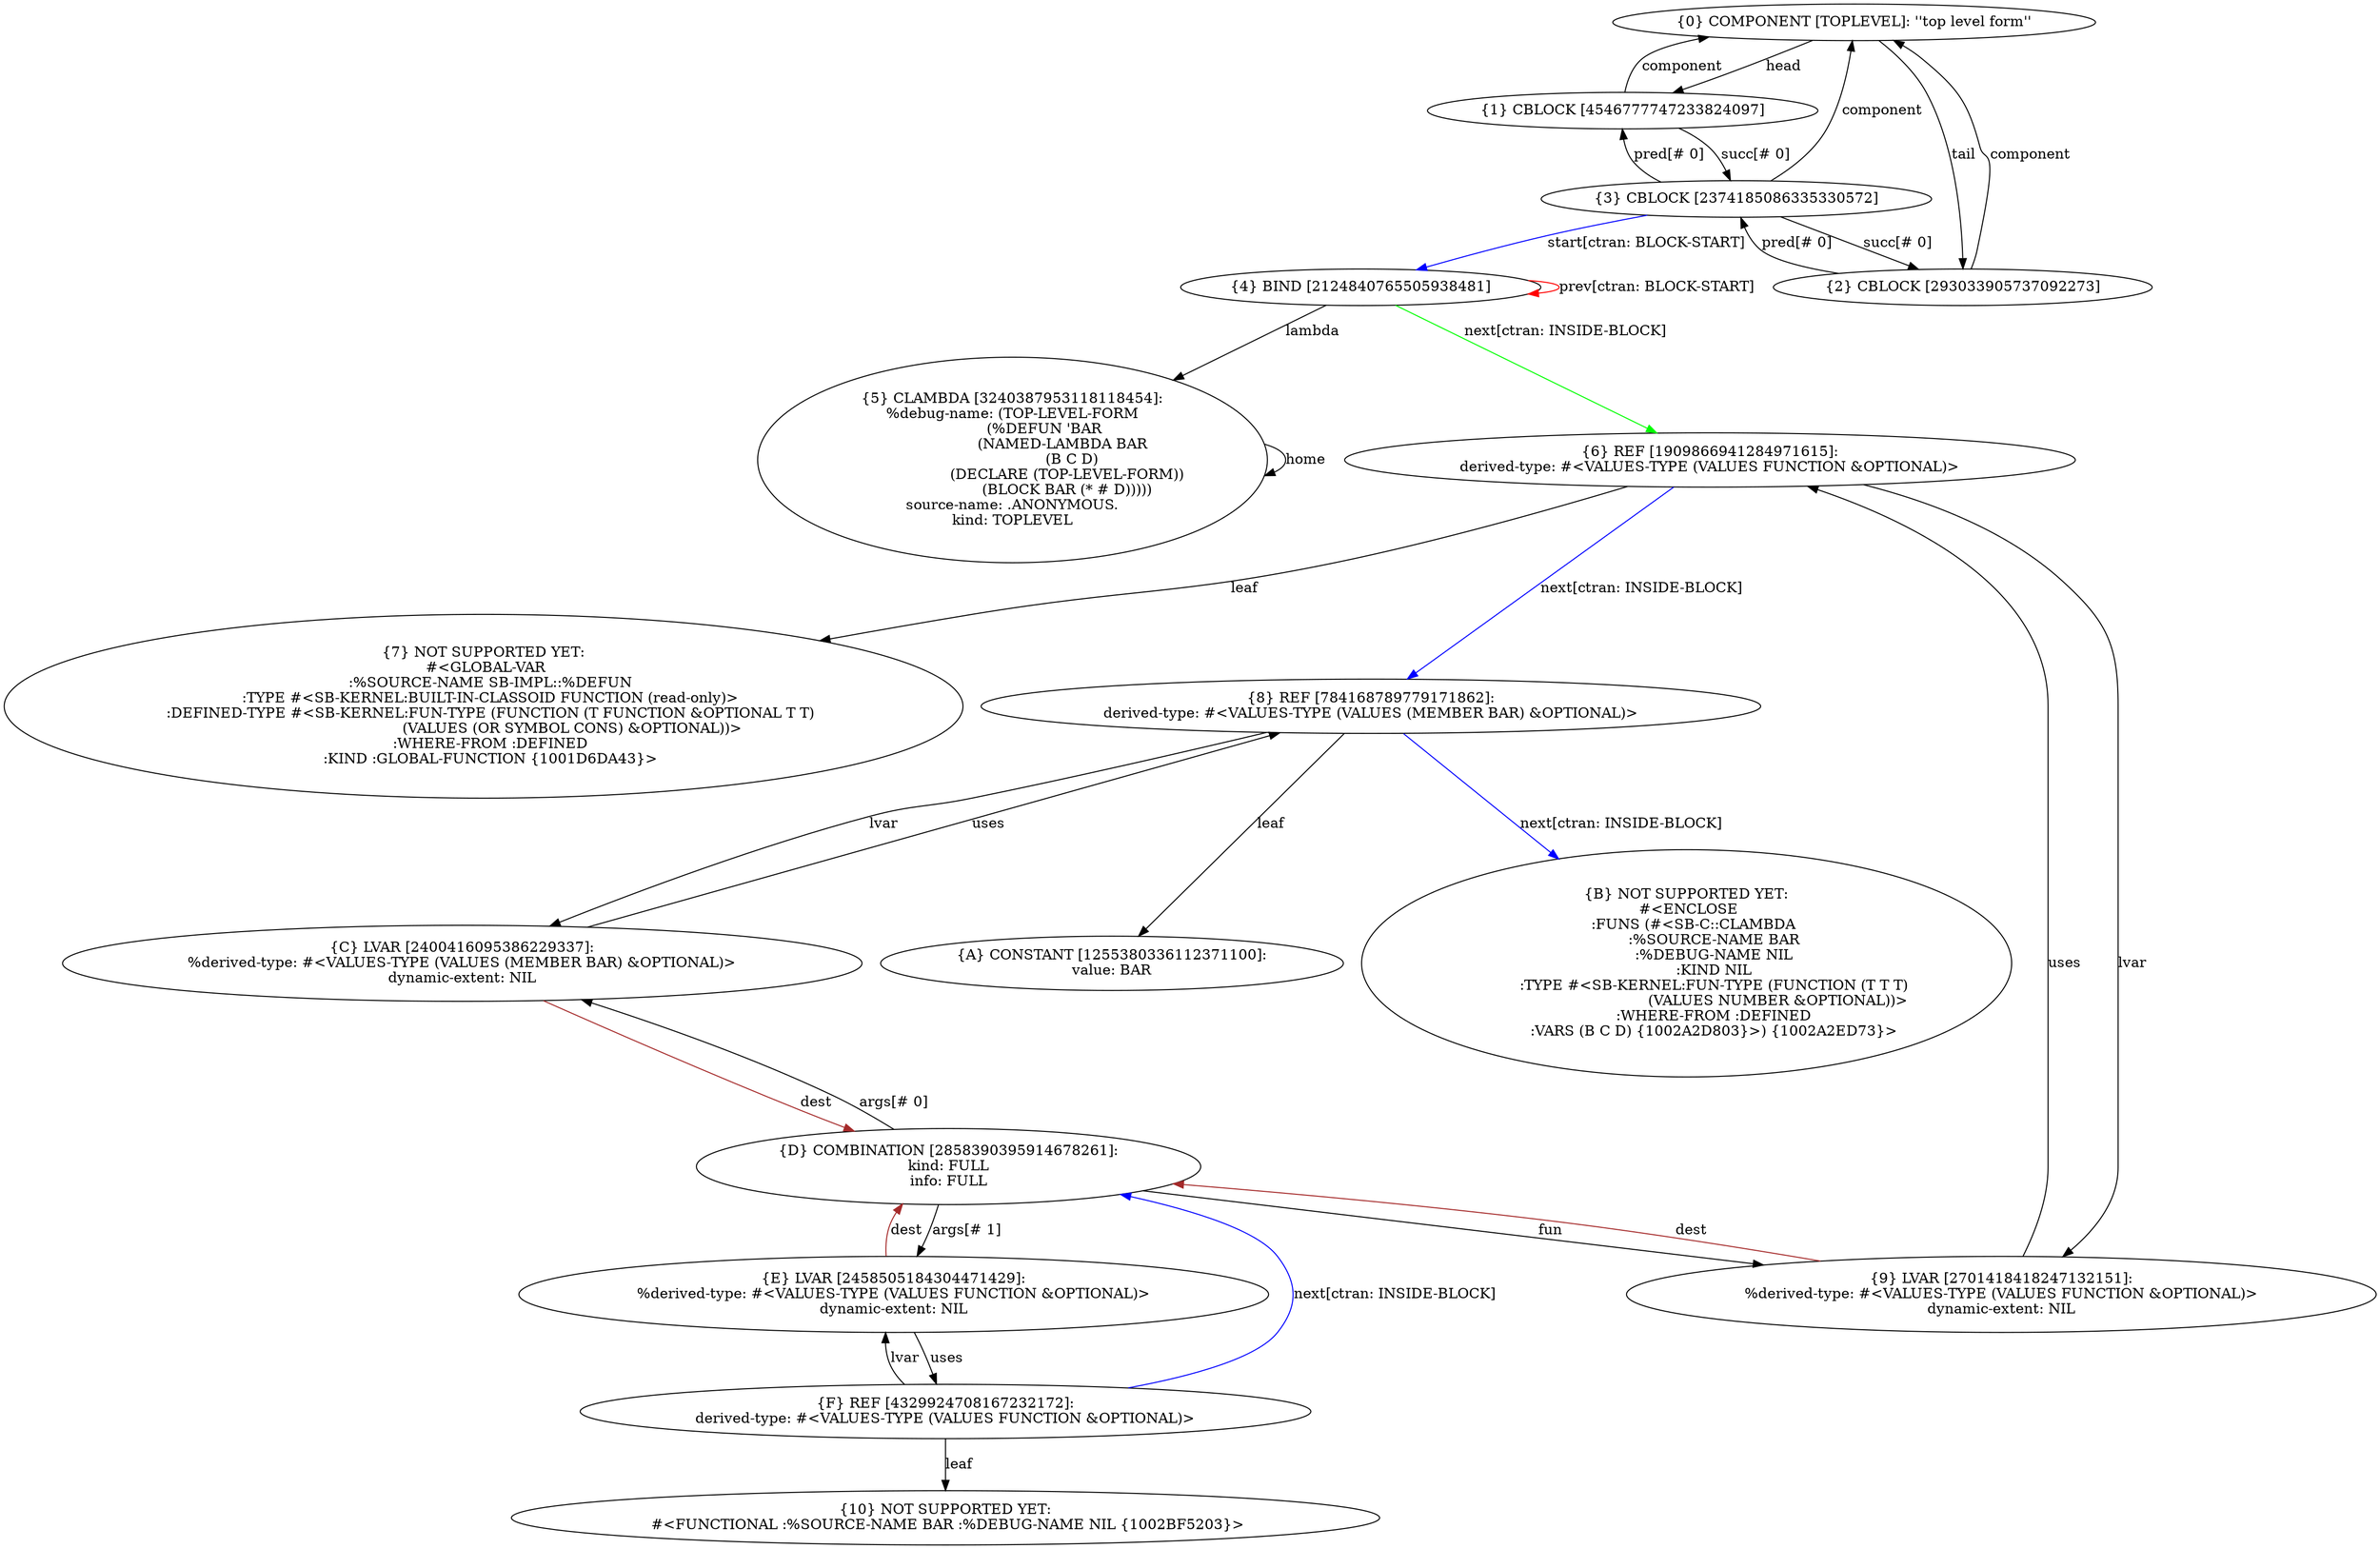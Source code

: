 digraph {
"{0} COMPONENT [TOPLEVEL]: ''top level form''" -> "{1} CBLOCK [4546777747233824097]"[label="head"];
"{0} COMPONENT [TOPLEVEL]: ''top level form''" -> "{2} CBLOCK [293033905737092273]"[label="tail"];
"{1} CBLOCK [4546777747233824097]" -> "{0} COMPONENT [TOPLEVEL]: ''top level form''"[label="component"];
"{1} CBLOCK [4546777747233824097]" -> "{3} CBLOCK [2374185086335330572]"[label="succ[# 0]"];
"{3} CBLOCK [2374185086335330572]" -> "{0} COMPONENT [TOPLEVEL]: ''top level form''"[label="component"];
"{3} CBLOCK [2374185086335330572]" -> "{2} CBLOCK [293033905737092273]"[label="succ[# 0]"];
"{3} CBLOCK [2374185086335330572]" -> "{1} CBLOCK [4546777747233824097]"[label="pred[# 0]"];
"{3} CBLOCK [2374185086335330572]" -> "{4} BIND [2124840765505938481]"[label="start[ctran: BLOCK-START]"color="blue"];
"{2} CBLOCK [293033905737092273]" -> "{0} COMPONENT [TOPLEVEL]: ''top level form''"[label="component"];
"{2} CBLOCK [293033905737092273]" -> "{3} CBLOCK [2374185086335330572]"[label="pred[# 0]"];
"{4} BIND [2124840765505938481]" -> "{5} CLAMBDA [3240387953118118454]:
%debug-name: (TOP-LEVEL-FORM
              (%DEFUN 'BAR
                      (NAMED-LAMBDA BAR
                          (B C D)
                        (DECLARE (TOP-LEVEL-FORM))
                        (BLOCK BAR (* # D)))))
source-name: .ANONYMOUS.
kind: TOPLEVEL"[label="lambda"];
"{4} BIND [2124840765505938481]" -> "{6} REF [1909866941284971615]:
derived-type: #<VALUES-TYPE (VALUES FUNCTION &OPTIONAL)>"[label="next[ctran: INSIDE-BLOCK]"color="green"];
"{4} BIND [2124840765505938481]" -> "{4} BIND [2124840765505938481]"[label="prev[ctran: BLOCK-START]"color="red"];
"{5} CLAMBDA [3240387953118118454]:
%debug-name: (TOP-LEVEL-FORM
              (%DEFUN 'BAR
                      (NAMED-LAMBDA BAR
                          (B C D)
                        (DECLARE (TOP-LEVEL-FORM))
                        (BLOCK BAR (* # D)))))
source-name: .ANONYMOUS.
kind: TOPLEVEL" -> "{5} CLAMBDA [3240387953118118454]:
%debug-name: (TOP-LEVEL-FORM
              (%DEFUN 'BAR
                      (NAMED-LAMBDA BAR
                          (B C D)
                        (DECLARE (TOP-LEVEL-FORM))
                        (BLOCK BAR (* # D)))))
source-name: .ANONYMOUS.
kind: TOPLEVEL"[label="home"];
"{6} REF [1909866941284971615]:
derived-type: #<VALUES-TYPE (VALUES FUNCTION &OPTIONAL)>" -> "{7} NOT SUPPORTED YET:
 #<GLOBAL-VAR
   :%SOURCE-NAME SB-IMPL::%DEFUN
   :TYPE #<SB-KERNEL:BUILT-IN-CLASSOID FUNCTION (read-only)>
   :DEFINED-TYPE #<SB-KERNEL:FUN-TYPE (FUNCTION (T FUNCTION &OPTIONAL T T)
                                       (VALUES (OR SYMBOL CONS) &OPTIONAL))>
   :WHERE-FROM :DEFINED
   :KIND :GLOBAL-FUNCTION {1001D6DA43}>"[label="leaf"];
"{6} REF [1909866941284971615]:
derived-type: #<VALUES-TYPE (VALUES FUNCTION &OPTIONAL)>" -> "{8} REF [784168789779171862]:
derived-type: #<VALUES-TYPE (VALUES (MEMBER BAR) &OPTIONAL)>"[label="next[ctran: INSIDE-BLOCK]"color="blue"];
"{6} REF [1909866941284971615]:
derived-type: #<VALUES-TYPE (VALUES FUNCTION &OPTIONAL)>" -> "{9} LVAR [2701418418247132151]:
%derived-type: #<VALUES-TYPE (VALUES FUNCTION &OPTIONAL)>
dynamic-extent: NIL"[label="lvar"];
"{8} REF [784168789779171862]:
derived-type: #<VALUES-TYPE (VALUES (MEMBER BAR) &OPTIONAL)>" -> "{A} CONSTANT [1255380336112371100]:
value: BAR"[label="leaf"];
"{8} REF [784168789779171862]:
derived-type: #<VALUES-TYPE (VALUES (MEMBER BAR) &OPTIONAL)>" -> "{B} NOT SUPPORTED YET:
 #<ENCLOSE
   :FUNS (#<SB-C::CLAMBDA
            :%SOURCE-NAME BAR
            :%DEBUG-NAME NIL
            :KIND NIL
            :TYPE #<SB-KERNEL:FUN-TYPE (FUNCTION (T T T)
                                        (VALUES NUMBER &OPTIONAL))>
            :WHERE-FROM :DEFINED
            :VARS (B C D) {1002A2D803}>) {1002A2ED73}>"[label="next[ctran: INSIDE-BLOCK]"color="blue"];
"{8} REF [784168789779171862]:
derived-type: #<VALUES-TYPE (VALUES (MEMBER BAR) &OPTIONAL)>" -> "{C} LVAR [2400416095386229337]:
%derived-type: #<VALUES-TYPE (VALUES (MEMBER BAR) &OPTIONAL)>
dynamic-extent: NIL"[label="lvar"];
"{C} LVAR [2400416095386229337]:
%derived-type: #<VALUES-TYPE (VALUES (MEMBER BAR) &OPTIONAL)>
dynamic-extent: NIL" -> "{D} COMBINATION [2858390395914678261]:
kind: FULL
info: FULL"[label="dest"color="brown"];
"{C} LVAR [2400416095386229337]:
%derived-type: #<VALUES-TYPE (VALUES (MEMBER BAR) &OPTIONAL)>
dynamic-extent: NIL" -> "{8} REF [784168789779171862]:
derived-type: #<VALUES-TYPE (VALUES (MEMBER BAR) &OPTIONAL)>"[label="uses"];
"{D} COMBINATION [2858390395914678261]:
kind: FULL
info: FULL" -> "{9} LVAR [2701418418247132151]:
%derived-type: #<VALUES-TYPE (VALUES FUNCTION &OPTIONAL)>
dynamic-extent: NIL"[label="fun"];
"{D} COMBINATION [2858390395914678261]:
kind: FULL
info: FULL" -> "{C} LVAR [2400416095386229337]:
%derived-type: #<VALUES-TYPE (VALUES (MEMBER BAR) &OPTIONAL)>
dynamic-extent: NIL"[label="args[# 0]"];
"{D} COMBINATION [2858390395914678261]:
kind: FULL
info: FULL" -> "{E} LVAR [2458505184304471429]:
%derived-type: #<VALUES-TYPE (VALUES FUNCTION &OPTIONAL)>
dynamic-extent: NIL"[label="args[# 1]"];
"{9} LVAR [2701418418247132151]:
%derived-type: #<VALUES-TYPE (VALUES FUNCTION &OPTIONAL)>
dynamic-extent: NIL" -> "{D} COMBINATION [2858390395914678261]:
kind: FULL
info: FULL"[label="dest"color="brown"];
"{9} LVAR [2701418418247132151]:
%derived-type: #<VALUES-TYPE (VALUES FUNCTION &OPTIONAL)>
dynamic-extent: NIL" -> "{6} REF [1909866941284971615]:
derived-type: #<VALUES-TYPE (VALUES FUNCTION &OPTIONAL)>"[label="uses"];
"{E} LVAR [2458505184304471429]:
%derived-type: #<VALUES-TYPE (VALUES FUNCTION &OPTIONAL)>
dynamic-extent: NIL" -> "{D} COMBINATION [2858390395914678261]:
kind: FULL
info: FULL"[label="dest"color="brown"];
"{E} LVAR [2458505184304471429]:
%derived-type: #<VALUES-TYPE (VALUES FUNCTION &OPTIONAL)>
dynamic-extent: NIL" -> "{F} REF [4329924708167232172]:
derived-type: #<VALUES-TYPE (VALUES FUNCTION &OPTIONAL)>"[label="uses"];
"{F} REF [4329924708167232172]:
derived-type: #<VALUES-TYPE (VALUES FUNCTION &OPTIONAL)>" -> "{10} NOT SUPPORTED YET:
 #<FUNCTIONAL :%SOURCE-NAME BAR :%DEBUG-NAME NIL {1002BF5203}>"[label="leaf"];
"{F} REF [4329924708167232172]:
derived-type: #<VALUES-TYPE (VALUES FUNCTION &OPTIONAL)>" -> "{D} COMBINATION [2858390395914678261]:
kind: FULL
info: FULL"[label="next[ctran: INSIDE-BLOCK]"color="blue"];
"{F} REF [4329924708167232172]:
derived-type: #<VALUES-TYPE (VALUES FUNCTION &OPTIONAL)>" -> "{E} LVAR [2458505184304471429]:
%derived-type: #<VALUES-TYPE (VALUES FUNCTION &OPTIONAL)>
dynamic-extent: NIL"[label="lvar"];
}